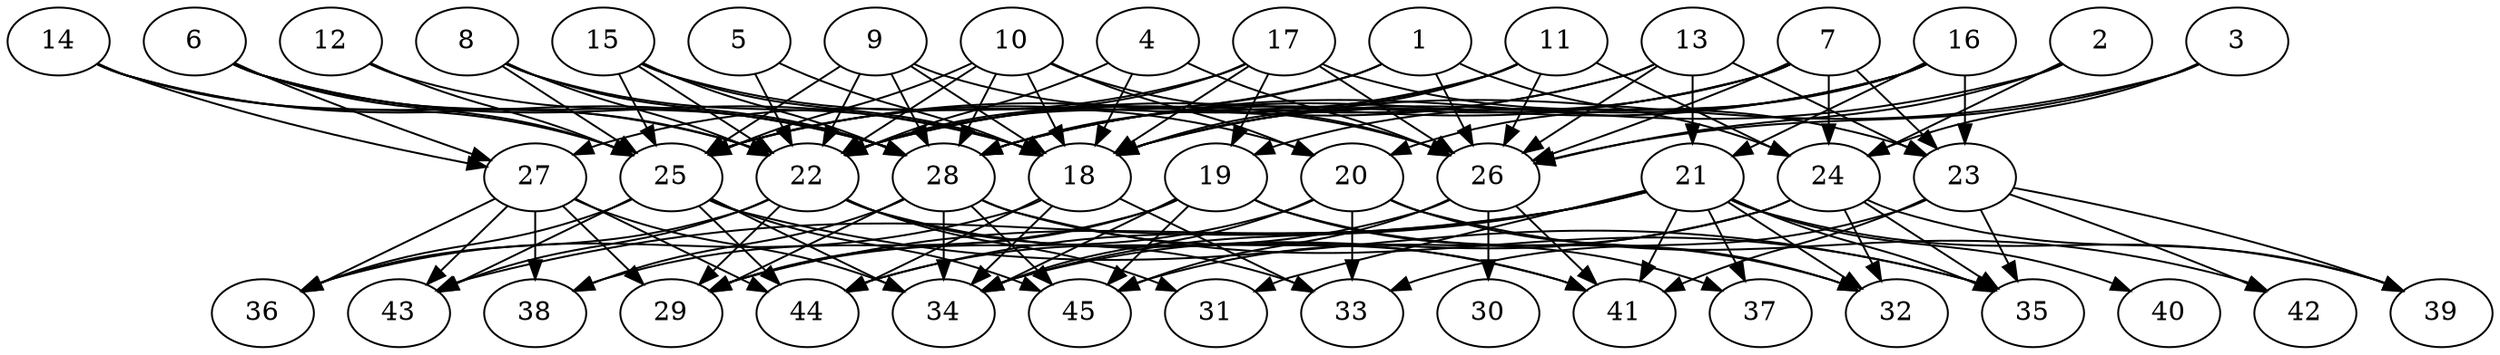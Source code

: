 // DAG automatically generated by daggen at Tue Aug  6 16:31:44 2019
// ./daggen --dot -n 45 --ccr 0.5 --fat 0.8 --regular 0.5 --density 0.7 --mindata 5242880 --maxdata 52428800 
digraph G {
  1 [size="102649856", alpha="0.01", expect_size="51324928"] 
  1 -> 22 [size ="51324928"]
  1 -> 24 [size ="51324928"]
  1 -> 25 [size ="51324928"]
  1 -> 26 [size ="51324928"]
  2 [size="45375488", alpha="0.19", expect_size="22687744"] 
  2 -> 24 [size ="22687744"]
  2 -> 26 [size ="22687744"]
  2 -> 28 [size ="22687744"]
  3 [size="42872832", alpha="0.12", expect_size="21436416"] 
  3 -> 18 [size ="21436416"]
  3 -> 24 [size ="21436416"]
  3 -> 26 [size ="21436416"]
  4 [size="24037376", alpha="0.07", expect_size="12018688"] 
  4 -> 18 [size ="12018688"]
  4 -> 22 [size ="12018688"]
  4 -> 26 [size ="12018688"]
  5 [size="27131904", alpha="0.07", expect_size="13565952"] 
  5 -> 18 [size ="13565952"]
  5 -> 22 [size ="13565952"]
  6 [size="85944320", alpha="0.06", expect_size="42972160"] 
  6 -> 18 [size ="42972160"]
  6 -> 22 [size ="42972160"]
  6 -> 25 [size ="42972160"]
  6 -> 27 [size ="42972160"]
  6 -> 28 [size ="42972160"]
  7 [size="79659008", alpha="0.05", expect_size="39829504"] 
  7 -> 18 [size ="39829504"]
  7 -> 22 [size ="39829504"]
  7 -> 23 [size ="39829504"]
  7 -> 24 [size ="39829504"]
  7 -> 26 [size ="39829504"]
  7 -> 28 [size ="39829504"]
  8 [size="101615616", alpha="0.10", expect_size="50807808"] 
  8 -> 18 [size ="50807808"]
  8 -> 22 [size ="50807808"]
  8 -> 25 [size ="50807808"]
  8 -> 28 [size ="50807808"]
  9 [size="43585536", alpha="0.12", expect_size="21792768"] 
  9 -> 18 [size ="21792768"]
  9 -> 22 [size ="21792768"]
  9 -> 25 [size ="21792768"]
  9 -> 26 [size ="21792768"]
  9 -> 28 [size ="21792768"]
  10 [size="22607872", alpha="0.12", expect_size="11303936"] 
  10 -> 18 [size ="11303936"]
  10 -> 20 [size ="11303936"]
  10 -> 22 [size ="11303936"]
  10 -> 25 [size ="11303936"]
  10 -> 26 [size ="11303936"]
  10 -> 28 [size ="11303936"]
  11 [size="74665984", alpha="0.13", expect_size="37332992"] 
  11 -> 18 [size ="37332992"]
  11 -> 24 [size ="37332992"]
  11 -> 25 [size ="37332992"]
  11 -> 26 [size ="37332992"]
  11 -> 28 [size ="37332992"]
  12 [size="81223680", alpha="0.08", expect_size="40611840"] 
  12 -> 25 [size ="40611840"]
  12 -> 28 [size ="40611840"]
  13 [size="75470848", alpha="0.11", expect_size="37735424"] 
  13 -> 21 [size ="37735424"]
  13 -> 22 [size ="37735424"]
  13 -> 23 [size ="37735424"]
  13 -> 25 [size ="37735424"]
  13 -> 26 [size ="37735424"]
  14 [size="37287936", alpha="0.11", expect_size="18643968"] 
  14 -> 22 [size ="18643968"]
  14 -> 25 [size ="18643968"]
  14 -> 27 [size ="18643968"]
  14 -> 28 [size ="18643968"]
  15 [size="70977536", alpha="0.03", expect_size="35488768"] 
  15 -> 18 [size ="35488768"]
  15 -> 20 [size ="35488768"]
  15 -> 22 [size ="35488768"]
  15 -> 25 [size ="35488768"]
  15 -> 28 [size ="35488768"]
  16 [size="104134656", alpha="0.10", expect_size="52067328"] 
  16 -> 18 [size ="52067328"]
  16 -> 19 [size ="52067328"]
  16 -> 20 [size ="52067328"]
  16 -> 21 [size ="52067328"]
  16 -> 23 [size ="52067328"]
  16 -> 28 [size ="52067328"]
  17 [size="36020224", alpha="0.20", expect_size="18010112"] 
  17 -> 18 [size ="18010112"]
  17 -> 19 [size ="18010112"]
  17 -> 22 [size ="18010112"]
  17 -> 23 [size ="18010112"]
  17 -> 26 [size ="18010112"]
  17 -> 27 [size ="18010112"]
  18 [size="58836992", alpha="0.10", expect_size="29418496"] 
  18 -> 33 [size ="29418496"]
  18 -> 34 [size ="29418496"]
  18 -> 36 [size ="29418496"]
  18 -> 44 [size ="29418496"]
  19 [size="104497152", alpha="0.10", expect_size="52248576"] 
  19 -> 29 [size ="52248576"]
  19 -> 32 [size ="52248576"]
  19 -> 34 [size ="52248576"]
  19 -> 37 [size ="52248576"]
  19 -> 38 [size ="52248576"]
  19 -> 45 [size ="52248576"]
  20 [size="64958464", alpha="0.18", expect_size="32479232"] 
  20 -> 29 [size ="32479232"]
  20 -> 32 [size ="32479232"]
  20 -> 33 [size ="32479232"]
  20 -> 34 [size ="32479232"]
  20 -> 42 [size ="32479232"]
  21 [size="27926528", alpha="0.05", expect_size="13963264"] 
  21 -> 29 [size ="13963264"]
  21 -> 31 [size ="13963264"]
  21 -> 32 [size ="13963264"]
  21 -> 34 [size ="13963264"]
  21 -> 35 [size ="13963264"]
  21 -> 37 [size ="13963264"]
  21 -> 39 [size ="13963264"]
  21 -> 40 [size ="13963264"]
  21 -> 41 [size ="13963264"]
  21 -> 43 [size ="13963264"]
  21 -> 44 [size ="13963264"]
  22 [size="88225792", alpha="0.19", expect_size="44112896"] 
  22 -> 29 [size ="44112896"]
  22 -> 31 [size ="44112896"]
  22 -> 33 [size ="44112896"]
  22 -> 36 [size ="44112896"]
  22 -> 41 [size ="44112896"]
  22 -> 43 [size ="44112896"]
  23 [size="30529536", alpha="0.01", expect_size="15264768"] 
  23 -> 33 [size ="15264768"]
  23 -> 35 [size ="15264768"]
  23 -> 39 [size ="15264768"]
  23 -> 41 [size ="15264768"]
  23 -> 42 [size ="15264768"]
  24 [size="81393664", alpha="0.05", expect_size="40696832"] 
  24 -> 32 [size ="40696832"]
  24 -> 34 [size ="40696832"]
  24 -> 35 [size ="40696832"]
  24 -> 39 [size ="40696832"]
  24 -> 45 [size ="40696832"]
  25 [size="38350848", alpha="0.13", expect_size="19175424"] 
  25 -> 34 [size ="19175424"]
  25 -> 35 [size ="19175424"]
  25 -> 36 [size ="19175424"]
  25 -> 43 [size ="19175424"]
  25 -> 44 [size ="19175424"]
  25 -> 45 [size ="19175424"]
  26 [size="53200896", alpha="0.16", expect_size="26600448"] 
  26 -> 30 [size ="26600448"]
  26 -> 41 [size ="26600448"]
  26 -> 44 [size ="26600448"]
  26 -> 45 [size ="26600448"]
  27 [size="98473984", alpha="0.15", expect_size="49236992"] 
  27 -> 29 [size ="49236992"]
  27 -> 34 [size ="49236992"]
  27 -> 36 [size ="49236992"]
  27 -> 38 [size ="49236992"]
  27 -> 43 [size ="49236992"]
  27 -> 44 [size ="49236992"]
  28 [size="96256000", alpha="0.12", expect_size="48128000"] 
  28 -> 29 [size ="48128000"]
  28 -> 34 [size ="48128000"]
  28 -> 35 [size ="48128000"]
  28 -> 38 [size ="48128000"]
  28 -> 41 [size ="48128000"]
  28 -> 45 [size ="48128000"]
  29 [size="47378432", alpha="0.17", expect_size="23689216"] 
  30 [size="96917504", alpha="0.04", expect_size="48458752"] 
  31 [size="87515136", alpha="0.05", expect_size="43757568"] 
  32 [size="16963584", alpha="0.01", expect_size="8481792"] 
  33 [size="14526464", alpha="0.11", expect_size="7263232"] 
  34 [size="18219008", alpha="0.06", expect_size="9109504"] 
  35 [size="41594880", alpha="0.14", expect_size="20797440"] 
  36 [size="101300224", alpha="0.02", expect_size="50650112"] 
  37 [size="84051968", alpha="0.15", expect_size="42025984"] 
  38 [size="59023360", alpha="0.19", expect_size="29511680"] 
  39 [size="22976512", alpha="0.03", expect_size="11488256"] 
  40 [size="103378944", alpha="0.18", expect_size="51689472"] 
  41 [size="29243392", alpha="0.16", expect_size="14621696"] 
  42 [size="53491712", alpha="0.12", expect_size="26745856"] 
  43 [size="58118144", alpha="0.11", expect_size="29059072"] 
  44 [size="13740032", alpha="0.06", expect_size="6870016"] 
  45 [size="41529344", alpha="0.06", expect_size="20764672"] 
}
